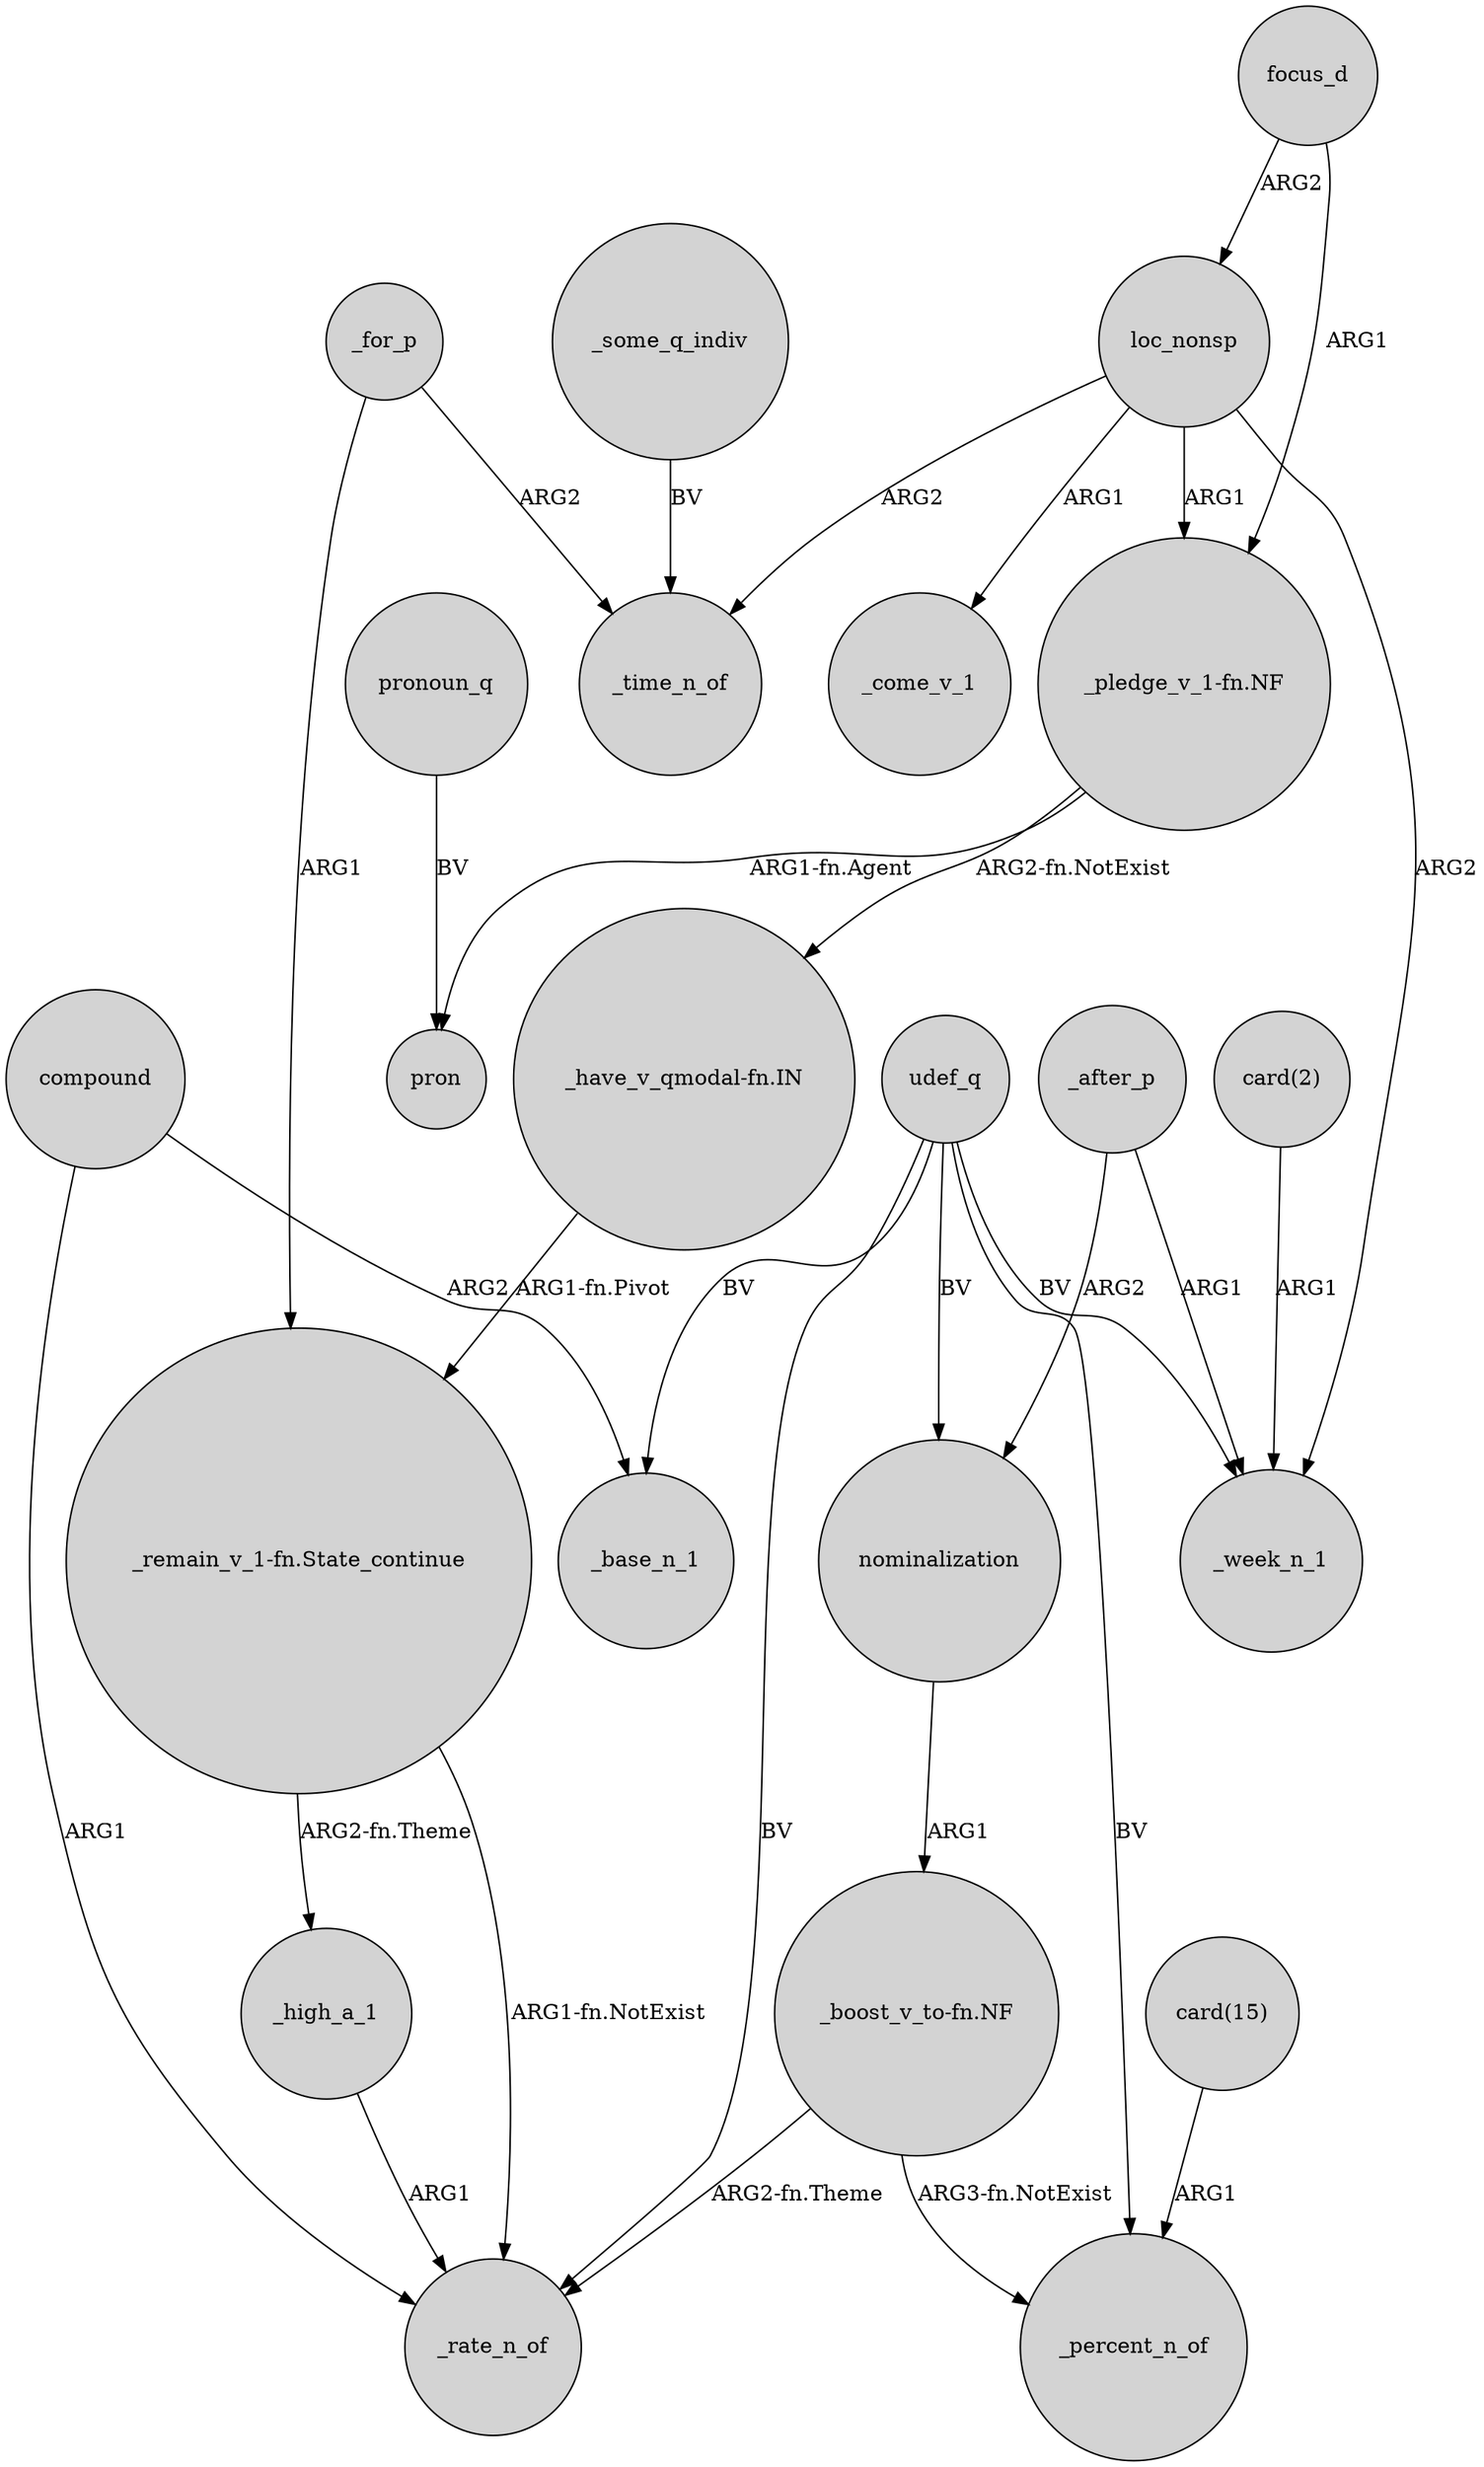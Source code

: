 digraph {
	node [shape=circle style=filled]
	focus_d -> loc_nonsp [label=ARG2]
	"card(15)" -> _percent_n_of [label=ARG1]
	loc_nonsp -> "_pledge_v_1-fn.NF" [label=ARG1]
	"_have_v_qmodal-fn.IN" -> "_remain_v_1-fn.State_continue" [label="ARG1-fn.Pivot"]
	_for_p -> "_remain_v_1-fn.State_continue" [label=ARG1]
	compound -> _rate_n_of [label=ARG1]
	loc_nonsp -> _time_n_of [label=ARG2]
	udef_q -> _rate_n_of [label=BV]
	"card(2)" -> _week_n_1 [label=ARG1]
	"_remain_v_1-fn.State_continue" -> _rate_n_of [label="ARG1-fn.NotExist"]
	udef_q -> _base_n_1 [label=BV]
	_for_p -> _time_n_of [label=ARG2]
	loc_nonsp -> _come_v_1 [label=ARG1]
	compound -> _base_n_1 [label=ARG2]
	pronoun_q -> pron [label=BV]
	loc_nonsp -> _week_n_1 [label=ARG2]
	"_remain_v_1-fn.State_continue" -> _high_a_1 [label="ARG2-fn.Theme"]
	focus_d -> "_pledge_v_1-fn.NF" [label=ARG1]
	_high_a_1 -> _rate_n_of [label=ARG1]
	udef_q -> _week_n_1 [label=BV]
	udef_q -> nominalization [label=BV]
	"_boost_v_to-fn.NF" -> _rate_n_of [label="ARG2-fn.Theme"]
	nominalization -> "_boost_v_to-fn.NF" [label=ARG1]
	"_pledge_v_1-fn.NF" -> "_have_v_qmodal-fn.IN" [label="ARG2-fn.NotExist"]
	_some_q_indiv -> _time_n_of [label=BV]
	"_boost_v_to-fn.NF" -> _percent_n_of [label="ARG3-fn.NotExist"]
	udef_q -> _percent_n_of [label=BV]
	_after_p -> nominalization [label=ARG2]
	_after_p -> _week_n_1 [label=ARG1]
	"_pledge_v_1-fn.NF" -> pron [label="ARG1-fn.Agent"]
}
